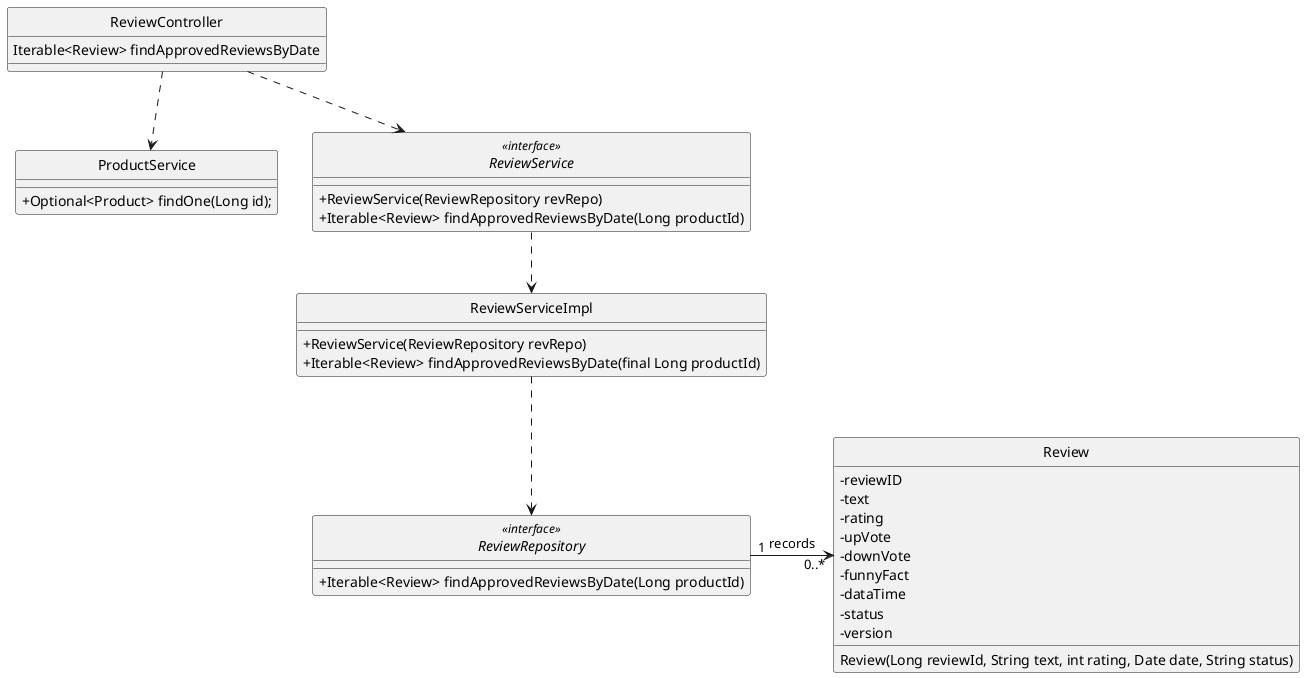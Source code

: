 @startuml
'https://plantuml.com/sequence-diagram

hide circle
skinparam classAttributeIconSize 0

class ProductService {
    +Optional<Product> findOne(Long id);
}

class ReviewController {
    Iterable<Review> findApprovedReviewsByDate
}

class ReviewServiceImpl {
    +ReviewService(ReviewRepository revRepo)
    +Iterable<Review> findApprovedReviewsByDate(final Long productId)
    }

interface ReviewService <<interface>> {
    +ReviewService(ReviewRepository revRepo)
    +Iterable<Review> findApprovedReviewsByDate(Long productId)

}

class Review {
    - reviewID
    - text
    - rating
    - upVote
    - downVote
    - funnyFact
    - dataTime
    - status
    - version
    Review(Long reviewId, String text, int rating, Date date, String status)

}

interface ReviewRepository <<interface>> {
    +Iterable<Review> findApprovedReviewsByDate(Long productId)
}

ReviewController..>ProductService
ReviewController..>ReviewService
ReviewService..>ReviewServiceImpl
ReviewServiceImpl..>ReviewRepository
ReviewRepository "1" -right-> "0..*" Review:  records
@enduml
